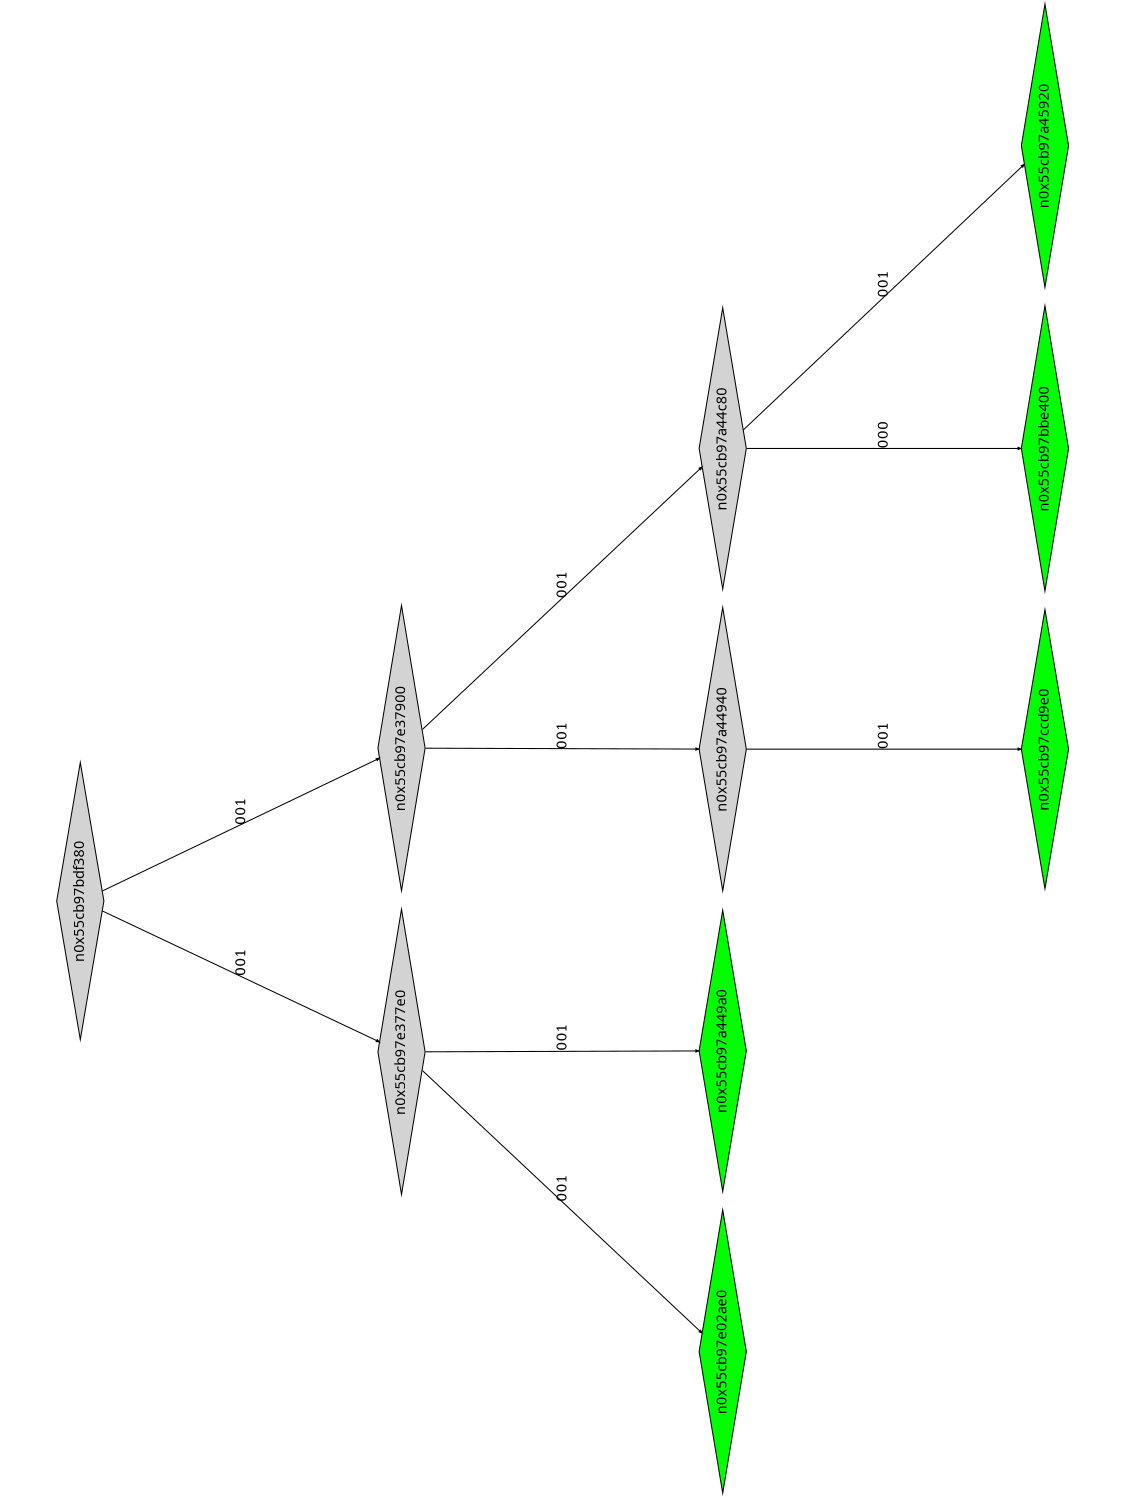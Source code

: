digraph G {
	size="10,7.5";
	ratio=fill;
	rotate=90;
	center = "true";
	node [style="filled",width=.1,height=.1,fontname="Terminus"]
	edge [arrowsize=.3]
	n0x55cb97bdf380 [shape=diamond];
	n0x55cb97bdf380 -> n0x55cb97e377e0 [label=001];
	n0x55cb97bdf380 -> n0x55cb97e37900 [label=001];
	n0x55cb97e37900 [shape=diamond];
	n0x55cb97e37900 -> n0x55cb97a44940 [label=001];
	n0x55cb97e37900 -> n0x55cb97a44c80 [label=001];
	n0x55cb97a44c80 [shape=diamond];
	n0x55cb97a44c80 -> n0x55cb97bbe400 [label=000];
	n0x55cb97a44c80 -> n0x55cb97a45920 [label=001];
	n0x55cb97a45920 [shape=diamond,fillcolor=green];
	n0x55cb97bbe400 [shape=diamond,fillcolor=green];
	n0x55cb97a44940 [shape=diamond];
	n0x55cb97a44940 -> n0x55cb97ccd9e0 [label=001];
	n0x55cb97ccd9e0 [shape=diamond,fillcolor=green];
	n0x55cb97e377e0 [shape=diamond];
	n0x55cb97e377e0 -> n0x55cb97e02ae0 [label=001];
	n0x55cb97e377e0 -> n0x55cb97a449a0 [label=001];
	n0x55cb97a449a0 [shape=diamond,fillcolor=green];
	n0x55cb97e02ae0 [shape=diamond,fillcolor=green];
}

